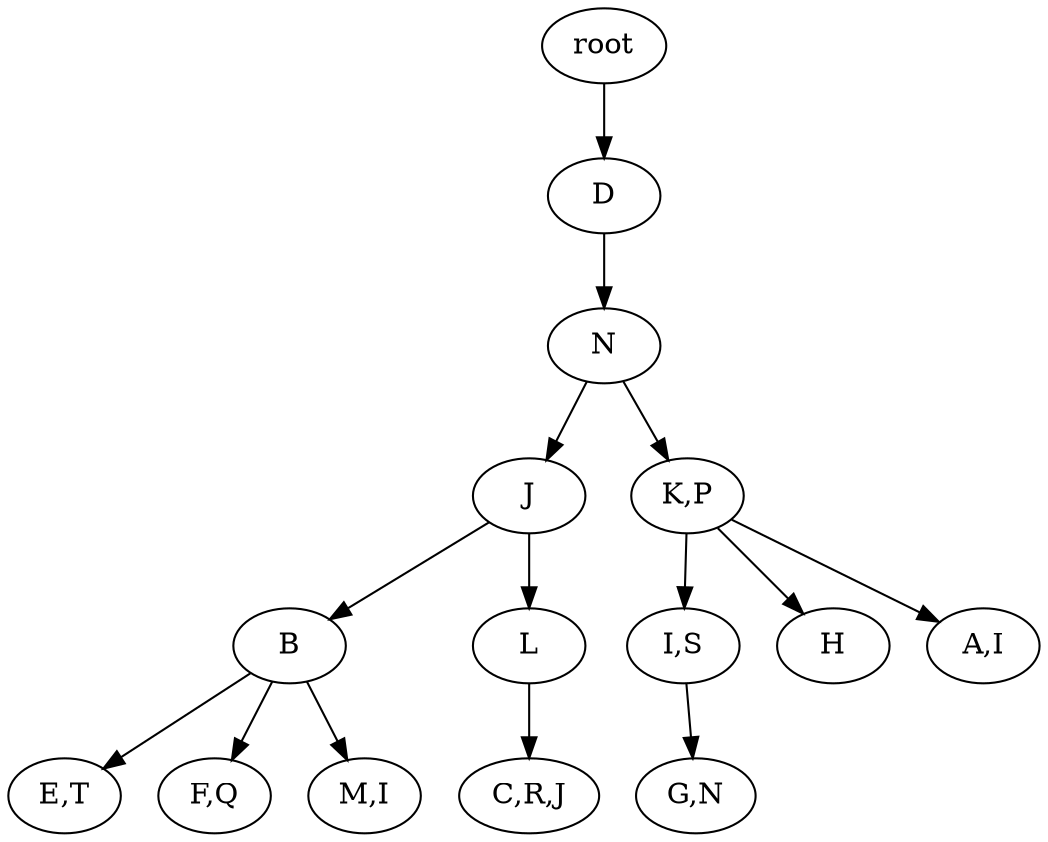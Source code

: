 strict digraph G {
	graph [name=G];
	0	 [label=root];
	1	 [label=D];
	0 -> 1;
	2	 [label=N];
	1 -> 2;
	3	 [label=J];
	2 -> 3;
	4	 [label="K,P"];
	2 -> 4;
	5	 [label=B];
	3 -> 5;
	6	 [label=L];
	3 -> 6;
	7	 [label="I,S"];
	4 -> 7;
	8	 [label=H];
	4 -> 8;
	9	 [label="A,I"];
	4 -> 9;
	10	 [label="E,T"];
	5 -> 10;
	11	 [label="F,Q"];
	5 -> 11;
	12	 [label="M,I"];
	5 -> 12;
	13	 [label="C,R,J"];
	6 -> 13;
	14	 [label="G,N"];
	7 -> 14;
}
